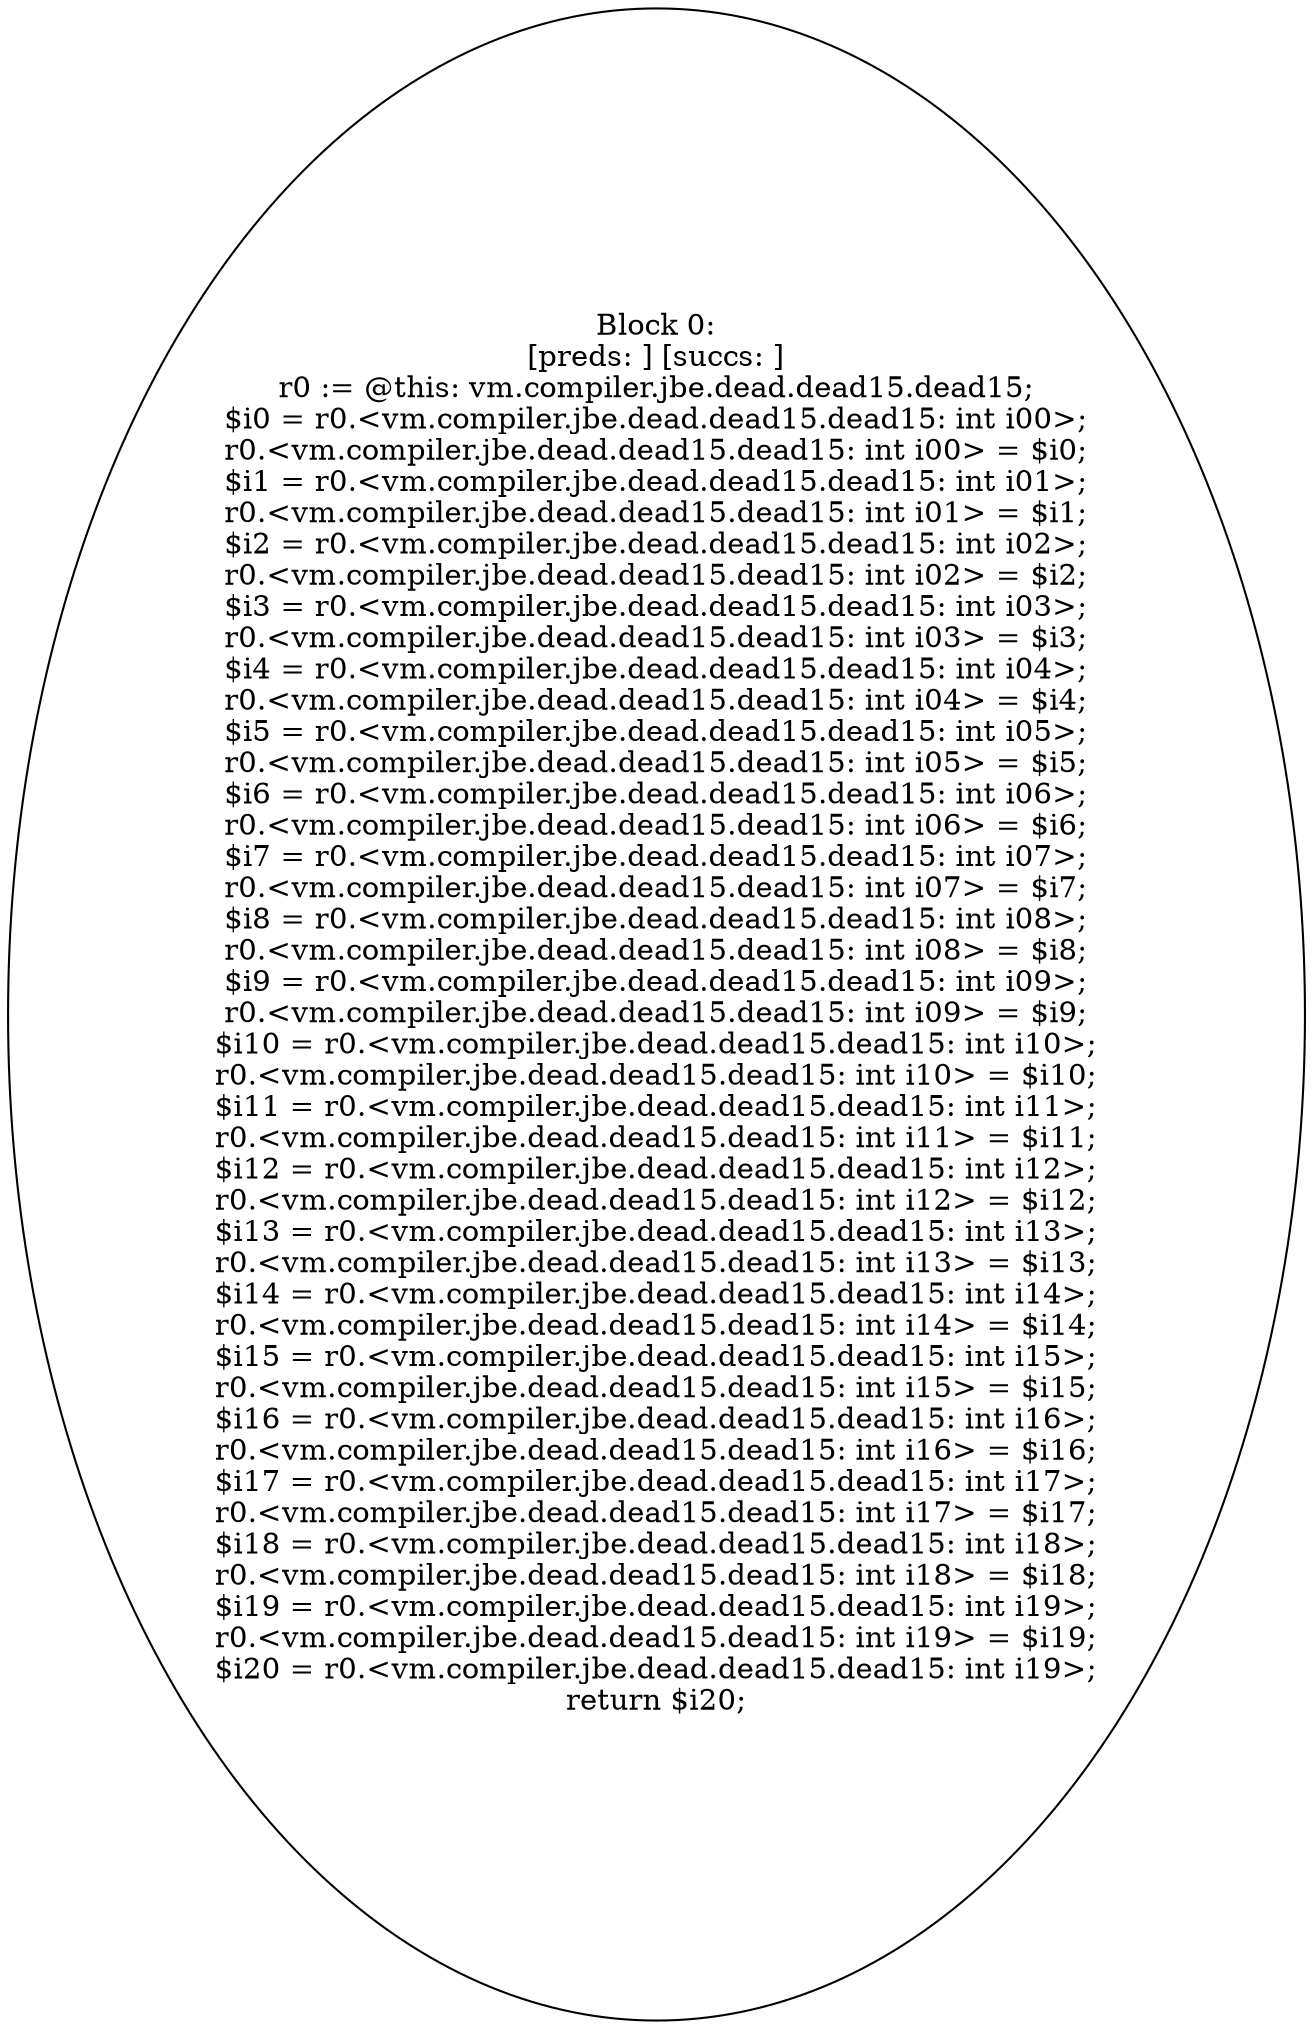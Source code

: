 digraph "unitGraph" {
    "Block 0:
[preds: ] [succs: ]
r0 := @this: vm.compiler.jbe.dead.dead15.dead15;
$i0 = r0.<vm.compiler.jbe.dead.dead15.dead15: int i00>;
r0.<vm.compiler.jbe.dead.dead15.dead15: int i00> = $i0;
$i1 = r0.<vm.compiler.jbe.dead.dead15.dead15: int i01>;
r0.<vm.compiler.jbe.dead.dead15.dead15: int i01> = $i1;
$i2 = r0.<vm.compiler.jbe.dead.dead15.dead15: int i02>;
r0.<vm.compiler.jbe.dead.dead15.dead15: int i02> = $i2;
$i3 = r0.<vm.compiler.jbe.dead.dead15.dead15: int i03>;
r0.<vm.compiler.jbe.dead.dead15.dead15: int i03> = $i3;
$i4 = r0.<vm.compiler.jbe.dead.dead15.dead15: int i04>;
r0.<vm.compiler.jbe.dead.dead15.dead15: int i04> = $i4;
$i5 = r0.<vm.compiler.jbe.dead.dead15.dead15: int i05>;
r0.<vm.compiler.jbe.dead.dead15.dead15: int i05> = $i5;
$i6 = r0.<vm.compiler.jbe.dead.dead15.dead15: int i06>;
r0.<vm.compiler.jbe.dead.dead15.dead15: int i06> = $i6;
$i7 = r0.<vm.compiler.jbe.dead.dead15.dead15: int i07>;
r0.<vm.compiler.jbe.dead.dead15.dead15: int i07> = $i7;
$i8 = r0.<vm.compiler.jbe.dead.dead15.dead15: int i08>;
r0.<vm.compiler.jbe.dead.dead15.dead15: int i08> = $i8;
$i9 = r0.<vm.compiler.jbe.dead.dead15.dead15: int i09>;
r0.<vm.compiler.jbe.dead.dead15.dead15: int i09> = $i9;
$i10 = r0.<vm.compiler.jbe.dead.dead15.dead15: int i10>;
r0.<vm.compiler.jbe.dead.dead15.dead15: int i10> = $i10;
$i11 = r0.<vm.compiler.jbe.dead.dead15.dead15: int i11>;
r0.<vm.compiler.jbe.dead.dead15.dead15: int i11> = $i11;
$i12 = r0.<vm.compiler.jbe.dead.dead15.dead15: int i12>;
r0.<vm.compiler.jbe.dead.dead15.dead15: int i12> = $i12;
$i13 = r0.<vm.compiler.jbe.dead.dead15.dead15: int i13>;
r0.<vm.compiler.jbe.dead.dead15.dead15: int i13> = $i13;
$i14 = r0.<vm.compiler.jbe.dead.dead15.dead15: int i14>;
r0.<vm.compiler.jbe.dead.dead15.dead15: int i14> = $i14;
$i15 = r0.<vm.compiler.jbe.dead.dead15.dead15: int i15>;
r0.<vm.compiler.jbe.dead.dead15.dead15: int i15> = $i15;
$i16 = r0.<vm.compiler.jbe.dead.dead15.dead15: int i16>;
r0.<vm.compiler.jbe.dead.dead15.dead15: int i16> = $i16;
$i17 = r0.<vm.compiler.jbe.dead.dead15.dead15: int i17>;
r0.<vm.compiler.jbe.dead.dead15.dead15: int i17> = $i17;
$i18 = r0.<vm.compiler.jbe.dead.dead15.dead15: int i18>;
r0.<vm.compiler.jbe.dead.dead15.dead15: int i18> = $i18;
$i19 = r0.<vm.compiler.jbe.dead.dead15.dead15: int i19>;
r0.<vm.compiler.jbe.dead.dead15.dead15: int i19> = $i19;
$i20 = r0.<vm.compiler.jbe.dead.dead15.dead15: int i19>;
return $i20;
"
}
